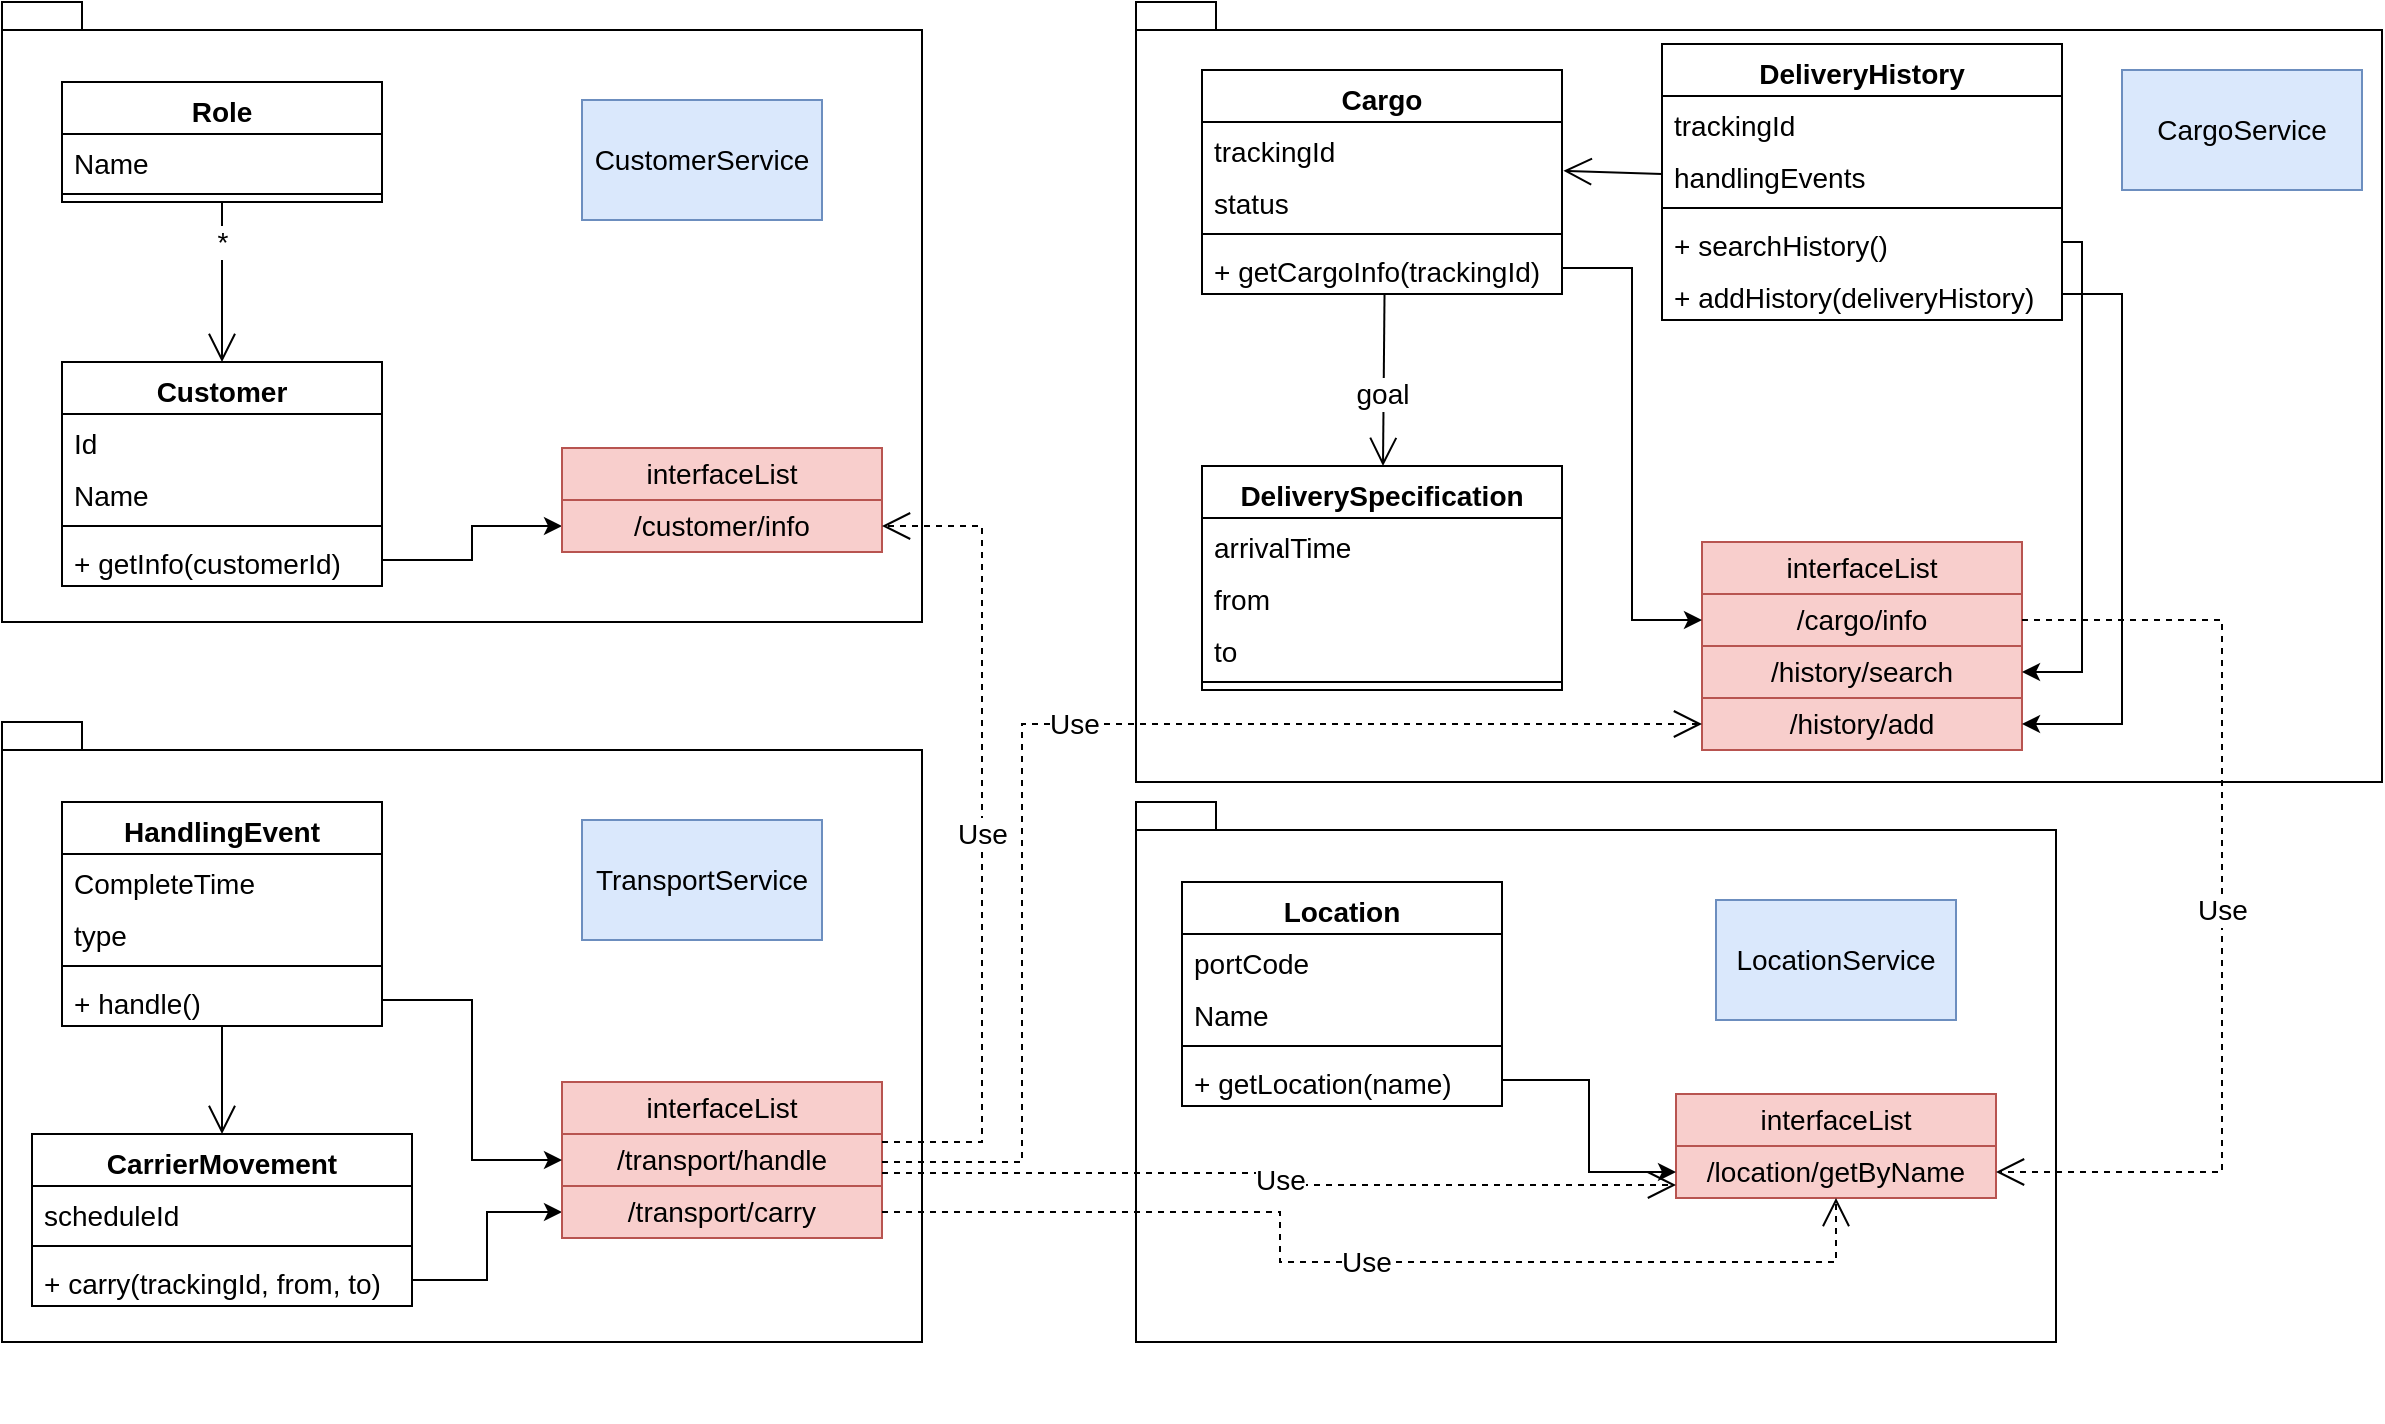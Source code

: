 <mxfile version="16.1.2" type="device"><diagram id="C5RBs43oDa-KdzZeNtuy" name="oldMss"><mxGraphModel dx="1730" dy="1082" grid="1" gridSize="10" guides="1" tooltips="1" connect="1" arrows="1" fold="1" page="1" pageScale="1" pageWidth="1654" pageHeight="2336" math="0" shadow="0"><root><mxCell id="WIyWlLk6GJQsqaUBKTNV-0"/><mxCell id="WIyWlLk6GJQsqaUBKTNV-1" parent="WIyWlLk6GJQsqaUBKTNV-0"/><mxCell id="OEb9zGSuBtEcH9KF_X4n-23" value="" style="shape=folder;fontStyle=1;spacingTop=10;tabWidth=40;tabHeight=14;tabPosition=left;html=1;fontSize=14;" vertex="1" parent="WIyWlLk6GJQsqaUBKTNV-1"><mxGeometry x="597" y="30" width="623" height="390" as="geometry"/></mxCell><mxCell id="OEb9zGSuBtEcH9KF_X4n-24" value="CargoService" style="rounded=0;whiteSpace=wrap;html=1;fillColor=#dae8fc;strokeColor=#6c8ebf;fontSize=14;" vertex="1" parent="WIyWlLk6GJQsqaUBKTNV-1"><mxGeometry x="1090" y="64" width="120" height="60.0" as="geometry"/></mxCell><mxCell id="OEb9zGSuBtEcH9KF_X4n-25" value="" style="group;" vertex="1" connectable="0" parent="WIyWlLk6GJQsqaUBKTNV-1"><mxGeometry x="30" y="30" width="460" height="310" as="geometry"/></mxCell><mxCell id="OEb9zGSuBtEcH9KF_X4n-3" value="" style="shape=folder;fontStyle=1;spacingTop=10;tabWidth=40;tabHeight=14;tabPosition=left;html=1;fontSize=14;" vertex="1" parent="OEb9zGSuBtEcH9KF_X4n-25"><mxGeometry width="460" height="310" as="geometry"/></mxCell><mxCell id="OEb9zGSuBtEcH9KF_X4n-5" value="CustomerService" style="rounded=0;whiteSpace=wrap;html=1;fillColor=#dae8fc;strokeColor=#6c8ebf;fontSize=14;" vertex="1" parent="OEb9zGSuBtEcH9KF_X4n-25"><mxGeometry x="290" y="49" width="120" height="60.0" as="geometry"/></mxCell><mxCell id="OEb9zGSuBtEcH9KF_X4n-6" value="Customer" style="swimlane;fontStyle=1;align=center;verticalAlign=top;childLayout=stackLayout;horizontal=1;startSize=26;horizontalStack=0;resizeParent=1;resizeParentMax=0;resizeLast=0;collapsible=1;marginBottom=0;fontSize=14;" vertex="1" parent="OEb9zGSuBtEcH9KF_X4n-25"><mxGeometry x="30" y="180" width="160" height="112.0" as="geometry"/></mxCell><mxCell id="OEb9zGSuBtEcH9KF_X4n-7" value="Id" style="text;strokeColor=none;fillColor=none;align=left;verticalAlign=top;spacingLeft=4;spacingRight=4;overflow=hidden;rotatable=0;points=[[0,0.5],[1,0.5]];portConstraint=eastwest;fontSize=14;" vertex="1" parent="OEb9zGSuBtEcH9KF_X4n-6"><mxGeometry y="26" width="160" height="26.0" as="geometry"/></mxCell><mxCell id="OEb9zGSuBtEcH9KF_X4n-15" value="Name" style="text;strokeColor=none;fillColor=none;align=left;verticalAlign=top;spacingLeft=4;spacingRight=4;overflow=hidden;rotatable=0;points=[[0,0.5],[1,0.5]];portConstraint=eastwest;fontSize=14;" vertex="1" parent="OEb9zGSuBtEcH9KF_X4n-6"><mxGeometry y="52.0" width="160" height="26.0" as="geometry"/></mxCell><mxCell id="OEb9zGSuBtEcH9KF_X4n-8" value="" style="line;strokeWidth=1;fillColor=none;align=left;verticalAlign=middle;spacingTop=-1;spacingLeft=3;spacingRight=3;rotatable=0;labelPosition=right;points=[];portConstraint=eastwest;fontSize=14;" vertex="1" parent="OEb9zGSuBtEcH9KF_X4n-6"><mxGeometry y="78.0" width="160" height="8.0" as="geometry"/></mxCell><mxCell id="OEb9zGSuBtEcH9KF_X4n-9" value="+ getInfo(customerId)" style="text;strokeColor=none;fillColor=none;align=left;verticalAlign=top;spacingLeft=4;spacingRight=4;overflow=hidden;rotatable=0;points=[[0,0.5],[1,0.5]];portConstraint=eastwest;fontSize=14;" vertex="1" parent="OEb9zGSuBtEcH9KF_X4n-6"><mxGeometry y="86.0" width="160" height="26.0" as="geometry"/></mxCell><mxCell id="OEb9zGSuBtEcH9KF_X4n-10" value="Role" style="swimlane;fontStyle=1;align=center;verticalAlign=top;childLayout=stackLayout;horizontal=1;startSize=26;horizontalStack=0;resizeParent=1;resizeParentMax=0;resizeLast=0;collapsible=1;marginBottom=0;fontSize=14;" vertex="1" parent="OEb9zGSuBtEcH9KF_X4n-25"><mxGeometry x="30" y="40" width="160" height="60" as="geometry"/></mxCell><mxCell id="OEb9zGSuBtEcH9KF_X4n-11" value="Name" style="text;strokeColor=none;fillColor=none;align=left;verticalAlign=top;spacingLeft=4;spacingRight=4;overflow=hidden;rotatable=0;points=[[0,0.5],[1,0.5]];portConstraint=eastwest;fontSize=14;" vertex="1" parent="OEb9zGSuBtEcH9KF_X4n-10"><mxGeometry y="26" width="160" height="26.0" as="geometry"/></mxCell><mxCell id="OEb9zGSuBtEcH9KF_X4n-12" value="" style="line;strokeWidth=1;fillColor=none;align=left;verticalAlign=middle;spacingTop=-1;spacingLeft=3;spacingRight=3;rotatable=0;labelPosition=right;points=[];portConstraint=eastwest;fontSize=14;" vertex="1" parent="OEb9zGSuBtEcH9KF_X4n-10"><mxGeometry y="52" width="160" height="8.0" as="geometry"/></mxCell><mxCell id="OEb9zGSuBtEcH9KF_X4n-18" value="" style="endArrow=open;endFill=1;endSize=12;html=1;rounded=0;exitX=0.5;exitY=1;exitDx=0;exitDy=0;fontSize=14;" edge="1" parent="OEb9zGSuBtEcH9KF_X4n-25" source="OEb9zGSuBtEcH9KF_X4n-10" target="OEb9zGSuBtEcH9KF_X4n-6"><mxGeometry width="160" relative="1" as="geometry"><mxPoint x="130" y="140" as="sourcePoint"/><mxPoint x="290" y="140" as="targetPoint"/></mxGeometry></mxCell><mxCell id="OEb9zGSuBtEcH9KF_X4n-19" value="*" style="edgeLabel;html=1;align=center;verticalAlign=middle;resizable=0;points=[];fontSize=14;" vertex="1" connectable="0" parent="OEb9zGSuBtEcH9KF_X4n-18"><mxGeometry x="-0.505" relative="1" as="geometry"><mxPoint as="offset"/></mxGeometry></mxCell><mxCell id="OEb9zGSuBtEcH9KF_X4n-22" value="" style="endArrow=classic;html=1;rounded=0;fontSize=14;exitX=1;exitY=0.5;exitDx=0;exitDy=0;entryX=0;entryY=0.5;entryDx=0;entryDy=0;edgeStyle=orthogonalEdgeStyle;" edge="1" parent="OEb9zGSuBtEcH9KF_X4n-25" source="OEb9zGSuBtEcH9KF_X4n-9" target="OEb9zGSuBtEcH9KF_X4n-17"><mxGeometry width="50" height="50" relative="1" as="geometry"><mxPoint x="240" y="350.0" as="sourcePoint"/><mxPoint x="290" y="300.0" as="targetPoint"/></mxGeometry></mxCell><mxCell id="OEb9zGSuBtEcH9KF_X4n-43" value="" style="group" vertex="1" connectable="0" parent="OEb9zGSuBtEcH9KF_X4n-25"><mxGeometry x="280" y="223.0" width="160" height="52.0" as="geometry"/></mxCell><mxCell id="OEb9zGSuBtEcH9KF_X4n-16" value="interfaceList" style="rounded=0;whiteSpace=wrap;html=1;fillColor=#f8cecc;strokeColor=#b85450;fontSize=14;" vertex="1" parent="OEb9zGSuBtEcH9KF_X4n-43"><mxGeometry width="160" height="26.0" as="geometry"/></mxCell><mxCell id="OEb9zGSuBtEcH9KF_X4n-17" value="/customer/info" style="rounded=0;whiteSpace=wrap;html=1;fillColor=#f8cecc;strokeColor=#b85450;fontSize=14;" vertex="1" parent="OEb9zGSuBtEcH9KF_X4n-43"><mxGeometry y="26.0" width="160" height="26.0" as="geometry"/></mxCell><mxCell id="OEb9zGSuBtEcH9KF_X4n-26" value="Cargo" style="swimlane;fontStyle=1;align=center;verticalAlign=top;childLayout=stackLayout;horizontal=1;startSize=26;horizontalStack=0;resizeParent=1;resizeParentMax=0;resizeLast=0;collapsible=1;marginBottom=0;fontSize=14;" vertex="1" parent="WIyWlLk6GJQsqaUBKTNV-1"><mxGeometry x="630" y="64" width="180" height="112" as="geometry"/></mxCell><mxCell id="OEb9zGSuBtEcH9KF_X4n-27" value="trackingId" style="text;strokeColor=none;fillColor=none;align=left;verticalAlign=top;spacingLeft=4;spacingRight=4;overflow=hidden;rotatable=0;points=[[0,0.5],[1,0.5]];portConstraint=eastwest;fontSize=14;" vertex="1" parent="OEb9zGSuBtEcH9KF_X4n-26"><mxGeometry y="26" width="180" height="26" as="geometry"/></mxCell><mxCell id="OEb9zGSuBtEcH9KF_X4n-30" value="status" style="text;strokeColor=none;fillColor=none;align=left;verticalAlign=top;spacingLeft=4;spacingRight=4;overflow=hidden;rotatable=0;points=[[0,0.5],[1,0.5]];portConstraint=eastwest;fontSize=14;" vertex="1" parent="OEb9zGSuBtEcH9KF_X4n-26"><mxGeometry y="52" width="180" height="26" as="geometry"/></mxCell><mxCell id="OEb9zGSuBtEcH9KF_X4n-28" value="" style="line;strokeWidth=1;fillColor=none;align=left;verticalAlign=middle;spacingTop=-1;spacingLeft=3;spacingRight=3;rotatable=0;labelPosition=right;points=[];portConstraint=eastwest;fontSize=14;" vertex="1" parent="OEb9zGSuBtEcH9KF_X4n-26"><mxGeometry y="78" width="180" height="8" as="geometry"/></mxCell><mxCell id="OEb9zGSuBtEcH9KF_X4n-29" value="+ getCargoInfo(trackingId)" style="text;strokeColor=none;fillColor=none;align=left;verticalAlign=top;spacingLeft=4;spacingRight=4;overflow=hidden;rotatable=0;points=[[0,0.5],[1,0.5]];portConstraint=eastwest;fontSize=14;" vertex="1" parent="OEb9zGSuBtEcH9KF_X4n-26"><mxGeometry y="86" width="180" height="26" as="geometry"/></mxCell><mxCell id="OEb9zGSuBtEcH9KF_X4n-31" value="DeliverySpecification" style="swimlane;fontStyle=1;align=center;verticalAlign=top;childLayout=stackLayout;horizontal=1;startSize=26;horizontalStack=0;resizeParent=1;resizeParentMax=0;resizeLast=0;collapsible=1;marginBottom=0;fontSize=14;" vertex="1" parent="WIyWlLk6GJQsqaUBKTNV-1"><mxGeometry x="630" y="262" width="180" height="112" as="geometry"/></mxCell><mxCell id="OEb9zGSuBtEcH9KF_X4n-32" value="arrivalTime" style="text;strokeColor=none;fillColor=none;align=left;verticalAlign=top;spacingLeft=4;spacingRight=4;overflow=hidden;rotatable=0;points=[[0,0.5],[1,0.5]];portConstraint=eastwest;fontSize=14;" vertex="1" parent="OEb9zGSuBtEcH9KF_X4n-31"><mxGeometry y="26" width="180" height="26" as="geometry"/></mxCell><mxCell id="OEb9zGSuBtEcH9KF_X4n-33" value="from" style="text;strokeColor=none;fillColor=none;align=left;verticalAlign=top;spacingLeft=4;spacingRight=4;overflow=hidden;rotatable=0;points=[[0,0.5],[1,0.5]];portConstraint=eastwest;fontSize=14;" vertex="1" parent="OEb9zGSuBtEcH9KF_X4n-31"><mxGeometry y="52" width="180" height="26" as="geometry"/></mxCell><mxCell id="OEb9zGSuBtEcH9KF_X4n-36" value="to" style="text;strokeColor=none;fillColor=none;align=left;verticalAlign=top;spacingLeft=4;spacingRight=4;overflow=hidden;rotatable=0;points=[[0,0.5],[1,0.5]];portConstraint=eastwest;fontSize=14;" vertex="1" parent="OEb9zGSuBtEcH9KF_X4n-31"><mxGeometry y="78" width="180" height="26" as="geometry"/></mxCell><mxCell id="OEb9zGSuBtEcH9KF_X4n-34" value="" style="line;strokeWidth=1;fillColor=none;align=left;verticalAlign=middle;spacingTop=-1;spacingLeft=3;spacingRight=3;rotatable=0;labelPosition=right;points=[];portConstraint=eastwest;fontSize=14;" vertex="1" parent="OEb9zGSuBtEcH9KF_X4n-31"><mxGeometry y="104" width="180" height="8" as="geometry"/></mxCell><mxCell id="OEb9zGSuBtEcH9KF_X4n-37" value="DeliveryHistory" style="swimlane;fontStyle=1;align=center;verticalAlign=top;childLayout=stackLayout;horizontal=1;startSize=26;horizontalStack=0;resizeParent=1;resizeParentMax=0;resizeLast=0;collapsible=1;marginBottom=0;fontSize=14;" vertex="1" parent="WIyWlLk6GJQsqaUBKTNV-1"><mxGeometry x="860" y="51" width="200" height="138" as="geometry"/></mxCell><mxCell id="OEb9zGSuBtEcH9KF_X4n-38" value="trackingId" style="text;strokeColor=none;fillColor=none;align=left;verticalAlign=top;spacingLeft=4;spacingRight=4;overflow=hidden;rotatable=0;points=[[0,0.5],[1,0.5]];portConstraint=eastwest;fontSize=14;" vertex="1" parent="OEb9zGSuBtEcH9KF_X4n-37"><mxGeometry y="26" width="200" height="26" as="geometry"/></mxCell><mxCell id="OEb9zGSuBtEcH9KF_X4n-39" value="handlingEvents" style="text;strokeColor=none;fillColor=none;align=left;verticalAlign=top;spacingLeft=4;spacingRight=4;overflow=hidden;rotatable=0;points=[[0,0.5],[1,0.5]];portConstraint=eastwest;fontSize=14;" vertex="1" parent="OEb9zGSuBtEcH9KF_X4n-37"><mxGeometry y="52" width="200" height="26" as="geometry"/></mxCell><mxCell id="OEb9zGSuBtEcH9KF_X4n-40" value="" style="line;strokeWidth=1;fillColor=none;align=left;verticalAlign=middle;spacingTop=-1;spacingLeft=3;spacingRight=3;rotatable=0;labelPosition=right;points=[];portConstraint=eastwest;fontSize=14;" vertex="1" parent="OEb9zGSuBtEcH9KF_X4n-37"><mxGeometry y="78" width="200" height="8" as="geometry"/></mxCell><mxCell id="OEb9zGSuBtEcH9KF_X4n-41" value="+ searchHistory()" style="text;strokeColor=none;fillColor=none;align=left;verticalAlign=top;spacingLeft=4;spacingRight=4;overflow=hidden;rotatable=0;points=[[0,0.5],[1,0.5]];portConstraint=eastwest;fontSize=14;" vertex="1" parent="OEb9zGSuBtEcH9KF_X4n-37"><mxGeometry y="86" width="200" height="26" as="geometry"/></mxCell><mxCell id="OEb9zGSuBtEcH9KF_X4n-42" value="+ addHistory(deliveryHistory)" style="text;strokeColor=none;fillColor=none;align=left;verticalAlign=top;spacingLeft=4;spacingRight=4;overflow=hidden;rotatable=0;points=[[0,0.5],[1,0.5]];portConstraint=eastwest;fontSize=14;" vertex="1" parent="OEb9zGSuBtEcH9KF_X4n-37"><mxGeometry y="112" width="200" height="26" as="geometry"/></mxCell><mxCell id="OEb9zGSuBtEcH9KF_X4n-49" value="" style="endArrow=open;endFill=1;endSize=12;html=1;rounded=0;exitX=0.507;exitY=1;exitDx=0;exitDy=0;fontSize=14;exitPerimeter=0;" edge="1" parent="WIyWlLk6GJQsqaUBKTNV-1" source="OEb9zGSuBtEcH9KF_X4n-29" target="OEb9zGSuBtEcH9KF_X4n-31"><mxGeometry width="160" relative="1" as="geometry"><mxPoint x="150" y="140" as="sourcePoint"/><mxPoint x="150" y="220" as="targetPoint"/></mxGeometry></mxCell><mxCell id="OEb9zGSuBtEcH9KF_X4n-50" value="goal" style="edgeLabel;html=1;align=center;verticalAlign=middle;resizable=0;points=[];fontSize=14;" vertex="1" connectable="0" parent="OEb9zGSuBtEcH9KF_X4n-49"><mxGeometry x="-0.505" relative="1" as="geometry"><mxPoint x="-1" y="28" as="offset"/></mxGeometry></mxCell><mxCell id="OEb9zGSuBtEcH9KF_X4n-51" value="" style="group" vertex="1" connectable="0" parent="WIyWlLk6GJQsqaUBKTNV-1"><mxGeometry x="880" y="300" width="160" height="104" as="geometry"/></mxCell><mxCell id="OEb9zGSuBtEcH9KF_X4n-44" value="" style="group" vertex="1" connectable="0" parent="OEb9zGSuBtEcH9KF_X4n-51"><mxGeometry width="160" height="52.0" as="geometry"/></mxCell><mxCell id="OEb9zGSuBtEcH9KF_X4n-45" value="interfaceList" style="rounded=0;whiteSpace=wrap;html=1;fillColor=#f8cecc;strokeColor=#b85450;fontSize=14;" vertex="1" parent="OEb9zGSuBtEcH9KF_X4n-44"><mxGeometry width="160" height="26.0" as="geometry"/></mxCell><mxCell id="OEb9zGSuBtEcH9KF_X4n-46" value="/cargo/info" style="rounded=0;whiteSpace=wrap;html=1;fillColor=#f8cecc;strokeColor=#b85450;fontSize=14;" vertex="1" parent="OEb9zGSuBtEcH9KF_X4n-44"><mxGeometry y="26.0" width="160" height="26.0" as="geometry"/></mxCell><mxCell id="OEb9zGSuBtEcH9KF_X4n-47" value="/history/search" style="rounded=0;whiteSpace=wrap;html=1;fillColor=#f8cecc;strokeColor=#b85450;fontSize=14;" vertex="1" parent="OEb9zGSuBtEcH9KF_X4n-51"><mxGeometry y="52" width="160" height="26.0" as="geometry"/></mxCell><mxCell id="OEb9zGSuBtEcH9KF_X4n-48" value="/history/add" style="rounded=0;whiteSpace=wrap;html=1;fillColor=#f8cecc;strokeColor=#b85450;fontSize=14;" vertex="1" parent="OEb9zGSuBtEcH9KF_X4n-51"><mxGeometry y="78" width="160" height="26.0" as="geometry"/></mxCell><mxCell id="OEb9zGSuBtEcH9KF_X4n-52" value="" style="endArrow=open;endFill=1;endSize=12;html=1;rounded=0;exitX=0;exitY=0.5;exitDx=0;exitDy=0;fontSize=14;entryX=1.004;entryY=-0.062;entryDx=0;entryDy=0;entryPerimeter=0;" edge="1" parent="WIyWlLk6GJQsqaUBKTNV-1" source="OEb9zGSuBtEcH9KF_X4n-39" target="OEb9zGSuBtEcH9KF_X4n-30"><mxGeometry width="160" relative="1" as="geometry"><mxPoint x="731.26" y="186" as="sourcePoint"/><mxPoint x="730.497" y="272" as="targetPoint"/></mxGeometry></mxCell><mxCell id="OEb9zGSuBtEcH9KF_X4n-54" value="" style="endArrow=classic;html=1;rounded=0;fontSize=14;entryX=0;entryY=0.5;entryDx=0;entryDy=0;edgeStyle=orthogonalEdgeStyle;" edge="1" parent="WIyWlLk6GJQsqaUBKTNV-1" source="OEb9zGSuBtEcH9KF_X4n-29" target="OEb9zGSuBtEcH9KF_X4n-46"><mxGeometry width="50" height="50" relative="1" as="geometry"><mxPoint x="820" y="497" as="sourcePoint"/><mxPoint x="910" y="480" as="targetPoint"/></mxGeometry></mxCell><mxCell id="OEb9zGSuBtEcH9KF_X4n-55" value="" style="endArrow=classic;html=1;rounded=0;fontSize=14;entryX=1;entryY=0.5;entryDx=0;entryDy=0;edgeStyle=orthogonalEdgeStyle;" edge="1" parent="WIyWlLk6GJQsqaUBKTNV-1" source="OEb9zGSuBtEcH9KF_X4n-41" target="OEb9zGSuBtEcH9KF_X4n-47"><mxGeometry width="50" height="50" relative="1" as="geometry"><mxPoint x="1060" y="477" as="sourcePoint"/><mxPoint x="1150" y="460" as="targetPoint"/><Array as="points"><mxPoint x="1070" y="150"/><mxPoint x="1070" y="365"/></Array></mxGeometry></mxCell><mxCell id="OEb9zGSuBtEcH9KF_X4n-56" value="" style="endArrow=classic;html=1;rounded=0;fontSize=14;entryX=1;entryY=0.5;entryDx=0;entryDy=0;edgeStyle=orthogonalEdgeStyle;" edge="1" parent="WIyWlLk6GJQsqaUBKTNV-1" source="OEb9zGSuBtEcH9KF_X4n-42" target="OEb9zGSuBtEcH9KF_X4n-48"><mxGeometry width="50" height="50" relative="1" as="geometry"><mxPoint x="1110" y="160" as="sourcePoint"/><mxPoint x="1090" y="345" as="targetPoint"/><Array as="points"><mxPoint x="1090" y="176"/><mxPoint x="1090" y="391"/></Array></mxGeometry></mxCell><mxCell id="OEb9zGSuBtEcH9KF_X4n-57" value="" style="group;" vertex="1" connectable="0" parent="WIyWlLk6GJQsqaUBKTNV-1"><mxGeometry x="30" y="390" width="460" height="310" as="geometry"/></mxCell><mxCell id="OEb9zGSuBtEcH9KF_X4n-58" value="" style="shape=folder;fontStyle=1;spacingTop=10;tabWidth=40;tabHeight=14;tabPosition=left;html=1;fontSize=14;" vertex="1" parent="OEb9zGSuBtEcH9KF_X4n-57"><mxGeometry width="460" height="310" as="geometry"/></mxCell><mxCell id="OEb9zGSuBtEcH9KF_X4n-59" value="TransportService" style="rounded=0;whiteSpace=wrap;html=1;fillColor=#dae8fc;strokeColor=#6c8ebf;fontSize=14;" vertex="1" parent="OEb9zGSuBtEcH9KF_X4n-57"><mxGeometry x="290" y="49" width="120" height="60.0" as="geometry"/></mxCell><mxCell id="OEb9zGSuBtEcH9KF_X4n-60" value="CarrierMovement" style="swimlane;fontStyle=1;align=center;verticalAlign=top;childLayout=stackLayout;horizontal=1;startSize=26;horizontalStack=0;resizeParent=1;resizeParentMax=0;resizeLast=0;collapsible=1;marginBottom=0;fontSize=14;" vertex="1" parent="OEb9zGSuBtEcH9KF_X4n-57"><mxGeometry x="15" y="206" width="190" height="86.0" as="geometry"><mxRectangle x="15" y="206" width="150" height="26" as="alternateBounds"/></mxGeometry></mxCell><mxCell id="OEb9zGSuBtEcH9KF_X4n-61" value="scheduleId" style="text;strokeColor=none;fillColor=none;align=left;verticalAlign=top;spacingLeft=4;spacingRight=4;overflow=hidden;rotatable=0;points=[[0,0.5],[1,0.5]];portConstraint=eastwest;fontSize=14;" vertex="1" parent="OEb9zGSuBtEcH9KF_X4n-60"><mxGeometry y="26" width="190" height="26.0" as="geometry"/></mxCell><mxCell id="OEb9zGSuBtEcH9KF_X4n-63" value="" style="line;strokeWidth=1;fillColor=none;align=left;verticalAlign=middle;spacingTop=-1;spacingLeft=3;spacingRight=3;rotatable=0;labelPosition=right;points=[];portConstraint=eastwest;fontSize=14;" vertex="1" parent="OEb9zGSuBtEcH9KF_X4n-60"><mxGeometry y="52.0" width="190" height="8.0" as="geometry"/></mxCell><mxCell id="OEb9zGSuBtEcH9KF_X4n-64" value="+ carry(trackingId, from, to)" style="text;strokeColor=none;fillColor=none;align=left;verticalAlign=top;spacingLeft=4;spacingRight=4;overflow=hidden;rotatable=0;points=[[0,0.5],[1,0.5]];portConstraint=eastwest;fontSize=14;" vertex="1" parent="OEb9zGSuBtEcH9KF_X4n-60"><mxGeometry y="60.0" width="190" height="26.0" as="geometry"/></mxCell><mxCell id="OEb9zGSuBtEcH9KF_X4n-65" value="HandlingEvent" style="swimlane;fontStyle=1;align=center;verticalAlign=top;childLayout=stackLayout;horizontal=1;startSize=26;horizontalStack=0;resizeParent=1;resizeParentMax=0;resizeLast=0;collapsible=1;marginBottom=0;fontSize=14;" vertex="1" parent="OEb9zGSuBtEcH9KF_X4n-57"><mxGeometry x="30" y="40" width="160" height="112" as="geometry"/></mxCell><mxCell id="OEb9zGSuBtEcH9KF_X4n-66" value="CompleteTime" style="text;strokeColor=none;fillColor=none;align=left;verticalAlign=top;spacingLeft=4;spacingRight=4;overflow=hidden;rotatable=0;points=[[0,0.5],[1,0.5]];portConstraint=eastwest;fontSize=14;" vertex="1" parent="OEb9zGSuBtEcH9KF_X4n-65"><mxGeometry y="26" width="160" height="26.0" as="geometry"/></mxCell><mxCell id="OEb9zGSuBtEcH9KF_X4n-74" value="type" style="text;strokeColor=none;fillColor=none;align=left;verticalAlign=top;spacingLeft=4;spacingRight=4;overflow=hidden;rotatable=0;points=[[0,0.5],[1,0.5]];portConstraint=eastwest;fontSize=14;" vertex="1" parent="OEb9zGSuBtEcH9KF_X4n-65"><mxGeometry y="52" width="160" height="26.0" as="geometry"/></mxCell><mxCell id="OEb9zGSuBtEcH9KF_X4n-67" value="" style="line;strokeWidth=1;fillColor=none;align=left;verticalAlign=middle;spacingTop=-1;spacingLeft=3;spacingRight=3;rotatable=0;labelPosition=right;points=[];portConstraint=eastwest;fontSize=14;" vertex="1" parent="OEb9zGSuBtEcH9KF_X4n-65"><mxGeometry y="78" width="160" height="8.0" as="geometry"/></mxCell><mxCell id="OEb9zGSuBtEcH9KF_X4n-75" value="+ handle()" style="text;strokeColor=none;fillColor=none;align=left;verticalAlign=top;spacingLeft=4;spacingRight=4;overflow=hidden;rotatable=0;points=[[0,0.5],[1,0.5]];portConstraint=eastwest;fontSize=14;" vertex="1" parent="OEb9zGSuBtEcH9KF_X4n-65"><mxGeometry y="86" width="160" height="26.0" as="geometry"/></mxCell><mxCell id="OEb9zGSuBtEcH9KF_X4n-68" value="" style="endArrow=open;endFill=1;endSize=12;html=1;rounded=0;exitX=0.5;exitY=1;exitDx=0;exitDy=0;fontSize=14;" edge="1" parent="OEb9zGSuBtEcH9KF_X4n-57" source="OEb9zGSuBtEcH9KF_X4n-65" target="OEb9zGSuBtEcH9KF_X4n-60"><mxGeometry width="160" relative="1" as="geometry"><mxPoint x="130" y="140" as="sourcePoint"/><mxPoint x="290" y="140" as="targetPoint"/></mxGeometry></mxCell><mxCell id="OEb9zGSuBtEcH9KF_X4n-70" value="" style="endArrow=classic;html=1;rounded=0;fontSize=14;exitX=1;exitY=0.5;exitDx=0;exitDy=0;entryX=0;entryY=0.5;entryDx=0;entryDy=0;edgeStyle=orthogonalEdgeStyle;" edge="1" parent="OEb9zGSuBtEcH9KF_X4n-57" source="OEb9zGSuBtEcH9KF_X4n-64" target="OEb9zGSuBtEcH9KF_X4n-76"><mxGeometry width="50" height="50" relative="1" as="geometry"><mxPoint x="240" y="350.0" as="sourcePoint"/><mxPoint x="290" y="300.0" as="targetPoint"/></mxGeometry></mxCell><mxCell id="OEb9zGSuBtEcH9KF_X4n-72" value="interfaceList" style="rounded=0;whiteSpace=wrap;html=1;fillColor=#f8cecc;strokeColor=#b85450;fontSize=14;" vertex="1" parent="OEb9zGSuBtEcH9KF_X4n-57"><mxGeometry x="280" y="180" width="160" height="26.0" as="geometry"/></mxCell><mxCell id="OEb9zGSuBtEcH9KF_X4n-73" value="/transport/handle" style="rounded=0;whiteSpace=wrap;html=1;fillColor=#f8cecc;strokeColor=#b85450;fontSize=14;" vertex="1" parent="OEb9zGSuBtEcH9KF_X4n-57"><mxGeometry x="280" y="206.0" width="160" height="26.0" as="geometry"/></mxCell><mxCell id="OEb9zGSuBtEcH9KF_X4n-76" value="/transport/carry" style="rounded=0;whiteSpace=wrap;html=1;fillColor=#f8cecc;strokeColor=#b85450;fontSize=14;" vertex="1" parent="OEb9zGSuBtEcH9KF_X4n-57"><mxGeometry x="280" y="232.0" width="160" height="26.0" as="geometry"/></mxCell><mxCell id="OEb9zGSuBtEcH9KF_X4n-77" value="" style="endArrow=classic;html=1;rounded=0;fontSize=14;exitX=1;exitY=0.5;exitDx=0;exitDy=0;entryX=0;entryY=0.5;entryDx=0;entryDy=0;edgeStyle=orthogonalEdgeStyle;" edge="1" parent="OEb9zGSuBtEcH9KF_X4n-57" source="OEb9zGSuBtEcH9KF_X4n-75" target="OEb9zGSuBtEcH9KF_X4n-73"><mxGeometry width="50" height="50" relative="1" as="geometry"><mxPoint x="230" y="263" as="sourcePoint"/><mxPoint x="290" y="255" as="targetPoint"/></mxGeometry></mxCell><mxCell id="OEb9zGSuBtEcH9KF_X4n-78" value="" style="group;" vertex="1" connectable="0" parent="WIyWlLk6GJQsqaUBKTNV-1"><mxGeometry x="597" y="430" width="460" height="310" as="geometry"/></mxCell><mxCell id="OEb9zGSuBtEcH9KF_X4n-79" value="" style="shape=folder;fontStyle=1;spacingTop=10;tabWidth=40;tabHeight=14;tabPosition=left;html=1;fontSize=14;" vertex="1" parent="OEb9zGSuBtEcH9KF_X4n-78"><mxGeometry width="460" height="270" as="geometry"/></mxCell><mxCell id="OEb9zGSuBtEcH9KF_X4n-80" value="LocationService" style="rounded=0;whiteSpace=wrap;html=1;fillColor=#dae8fc;strokeColor=#6c8ebf;fontSize=14;" vertex="1" parent="OEb9zGSuBtEcH9KF_X4n-78"><mxGeometry x="290" y="49" width="120" height="60.0" as="geometry"/></mxCell><mxCell id="OEb9zGSuBtEcH9KF_X4n-92" value="" style="group" vertex="1" connectable="0" parent="OEb9zGSuBtEcH9KF_X4n-78"><mxGeometry x="270" y="146.0" width="160" height="52.0" as="geometry"/></mxCell><mxCell id="OEb9zGSuBtEcH9KF_X4n-93" value="interfaceList" style="rounded=0;whiteSpace=wrap;html=1;fillColor=#f8cecc;strokeColor=#b85450;fontSize=14;" vertex="1" parent="OEb9zGSuBtEcH9KF_X4n-92"><mxGeometry width="160" height="26.0" as="geometry"/></mxCell><mxCell id="OEb9zGSuBtEcH9KF_X4n-94" value="/location/getByName" style="rounded=0;whiteSpace=wrap;html=1;fillColor=#f8cecc;strokeColor=#b85450;fontSize=14;" vertex="1" parent="OEb9zGSuBtEcH9KF_X4n-92"><mxGeometry y="26.0" width="160" height="26.0" as="geometry"/></mxCell><mxCell id="OEb9zGSuBtEcH9KF_X4n-95" value="Location" style="swimlane;fontStyle=1;align=center;verticalAlign=top;childLayout=stackLayout;horizontal=1;startSize=26;horizontalStack=0;resizeParent=1;resizeParentMax=0;resizeLast=0;collapsible=1;marginBottom=0;fontSize=14;" vertex="1" parent="WIyWlLk6GJQsqaUBKTNV-1"><mxGeometry x="620" y="470" width="160" height="112.0" as="geometry"/></mxCell><mxCell id="OEb9zGSuBtEcH9KF_X4n-96" value="portCode" style="text;strokeColor=none;fillColor=none;align=left;verticalAlign=top;spacingLeft=4;spacingRight=4;overflow=hidden;rotatable=0;points=[[0,0.5],[1,0.5]];portConstraint=eastwest;fontSize=14;" vertex="1" parent="OEb9zGSuBtEcH9KF_X4n-95"><mxGeometry y="26" width="160" height="26.0" as="geometry"/></mxCell><mxCell id="OEb9zGSuBtEcH9KF_X4n-97" value="Name" style="text;strokeColor=none;fillColor=none;align=left;verticalAlign=top;spacingLeft=4;spacingRight=4;overflow=hidden;rotatable=0;points=[[0,0.5],[1,0.5]];portConstraint=eastwest;fontSize=14;" vertex="1" parent="OEb9zGSuBtEcH9KF_X4n-95"><mxGeometry y="52.0" width="160" height="26.0" as="geometry"/></mxCell><mxCell id="OEb9zGSuBtEcH9KF_X4n-98" value="" style="line;strokeWidth=1;fillColor=none;align=left;verticalAlign=middle;spacingTop=-1;spacingLeft=3;spacingRight=3;rotatable=0;labelPosition=right;points=[];portConstraint=eastwest;fontSize=14;" vertex="1" parent="OEb9zGSuBtEcH9KF_X4n-95"><mxGeometry y="78.0" width="160" height="8.0" as="geometry"/></mxCell><mxCell id="OEb9zGSuBtEcH9KF_X4n-99" value="+ getLocation(name)" style="text;strokeColor=none;fillColor=none;align=left;verticalAlign=top;spacingLeft=4;spacingRight=4;overflow=hidden;rotatable=0;points=[[0,0.5],[1,0.5]];portConstraint=eastwest;fontSize=14;" vertex="1" parent="OEb9zGSuBtEcH9KF_X4n-95"><mxGeometry y="86.0" width="160" height="26.0" as="geometry"/></mxCell><mxCell id="OEb9zGSuBtEcH9KF_X4n-91" value="" style="endArrow=classic;html=1;rounded=0;fontSize=14;exitX=1;exitY=0.5;exitDx=0;exitDy=0;entryX=0;entryY=0.5;entryDx=0;entryDy=0;edgeStyle=orthogonalEdgeStyle;" edge="1" parent="WIyWlLk6GJQsqaUBKTNV-1" source="OEb9zGSuBtEcH9KF_X4n-99" target="OEb9zGSuBtEcH9KF_X4n-94"><mxGeometry width="50" height="50" relative="1" as="geometry"><mxPoint x="787" y="511" as="sourcePoint"/><mxPoint x="887" y="730" as="targetPoint"/></mxGeometry></mxCell><mxCell id="OEb9zGSuBtEcH9KF_X4n-100" value="Use" style="endArrow=open;endSize=12;dashed=1;html=1;rounded=0;fontSize=14;edgeStyle=orthogonalEdgeStyle;entryX=1;entryY=0.5;entryDx=0;entryDy=0;" edge="1" parent="WIyWlLk6GJQsqaUBKTNV-1" target="OEb9zGSuBtEcH9KF_X4n-17"><mxGeometry width="160" relative="1" as="geometry"><mxPoint x="470" y="600" as="sourcePoint"/><mxPoint x="540" y="330" as="targetPoint"/><Array as="points"><mxPoint x="520" y="600"/><mxPoint x="520" y="292"/></Array></mxGeometry></mxCell><mxCell id="OEb9zGSuBtEcH9KF_X4n-101" value="Use" style="endArrow=open;endSize=12;dashed=1;html=1;rounded=0;fontSize=14;edgeStyle=orthogonalEdgeStyle;entryX=0;entryY=0.5;entryDx=0;entryDy=0;" edge="1" parent="WIyWlLk6GJQsqaUBKTNV-1" target="OEb9zGSuBtEcH9KF_X4n-48"><mxGeometry width="160" relative="1" as="geometry"><mxPoint x="470" y="610" as="sourcePoint"/><mxPoint x="690" y="310" as="targetPoint"/><Array as="points"><mxPoint x="540" y="610"/><mxPoint x="540" y="391"/></Array></mxGeometry></mxCell><mxCell id="OEb9zGSuBtEcH9KF_X4n-103" value="Use" style="endArrow=open;endSize=12;dashed=1;html=1;rounded=0;fontSize=14;edgeStyle=orthogonalEdgeStyle;exitX=1;exitY=0.75;exitDx=0;exitDy=0;entryX=0;entryY=0.75;entryDx=0;entryDy=0;" edge="1" parent="WIyWlLk6GJQsqaUBKTNV-1" source="OEb9zGSuBtEcH9KF_X4n-73" target="OEb9zGSuBtEcH9KF_X4n-94"><mxGeometry width="160" relative="1" as="geometry"><mxPoint x="480" y="620" as="sourcePoint"/><mxPoint x="890" y="401" as="targetPoint"/><Array as="points"/></mxGeometry></mxCell><mxCell id="OEb9zGSuBtEcH9KF_X4n-104" value="Use" style="endArrow=open;endSize=12;dashed=1;html=1;rounded=0;fontSize=14;edgeStyle=orthogonalEdgeStyle;exitX=1;exitY=0.5;exitDx=0;exitDy=0;entryX=0.5;entryY=1;entryDx=0;entryDy=0;" edge="1" parent="WIyWlLk6GJQsqaUBKTNV-1" source="OEb9zGSuBtEcH9KF_X4n-76" target="OEb9zGSuBtEcH9KF_X4n-94"><mxGeometry width="160" relative="1" as="geometry"><mxPoint x="480" y="625.5" as="sourcePoint"/><mxPoint x="877" y="631.5" as="targetPoint"/><Array as="points"><mxPoint x="669" y="635"/><mxPoint x="669" y="660"/><mxPoint x="947" y="660"/></Array></mxGeometry></mxCell><mxCell id="OEb9zGSuBtEcH9KF_X4n-105" value="Use" style="endArrow=open;endSize=12;dashed=1;html=1;rounded=0;fontSize=14;edgeStyle=orthogonalEdgeStyle;exitX=1;exitY=0.5;exitDx=0;exitDy=0;entryX=1;entryY=0.5;entryDx=0;entryDy=0;" edge="1" parent="WIyWlLk6GJQsqaUBKTNV-1" source="OEb9zGSuBtEcH9KF_X4n-46" target="OEb9zGSuBtEcH9KF_X4n-94"><mxGeometry width="160" relative="1" as="geometry"><mxPoint x="1010" y="743.95" as="sourcePoint"/><mxPoint x="1407" y="749.95" as="targetPoint"/><Array as="points"><mxPoint x="1140" y="339"/><mxPoint x="1140" y="615"/></Array></mxGeometry></mxCell></root></mxGraphModel></diagram></mxfile>